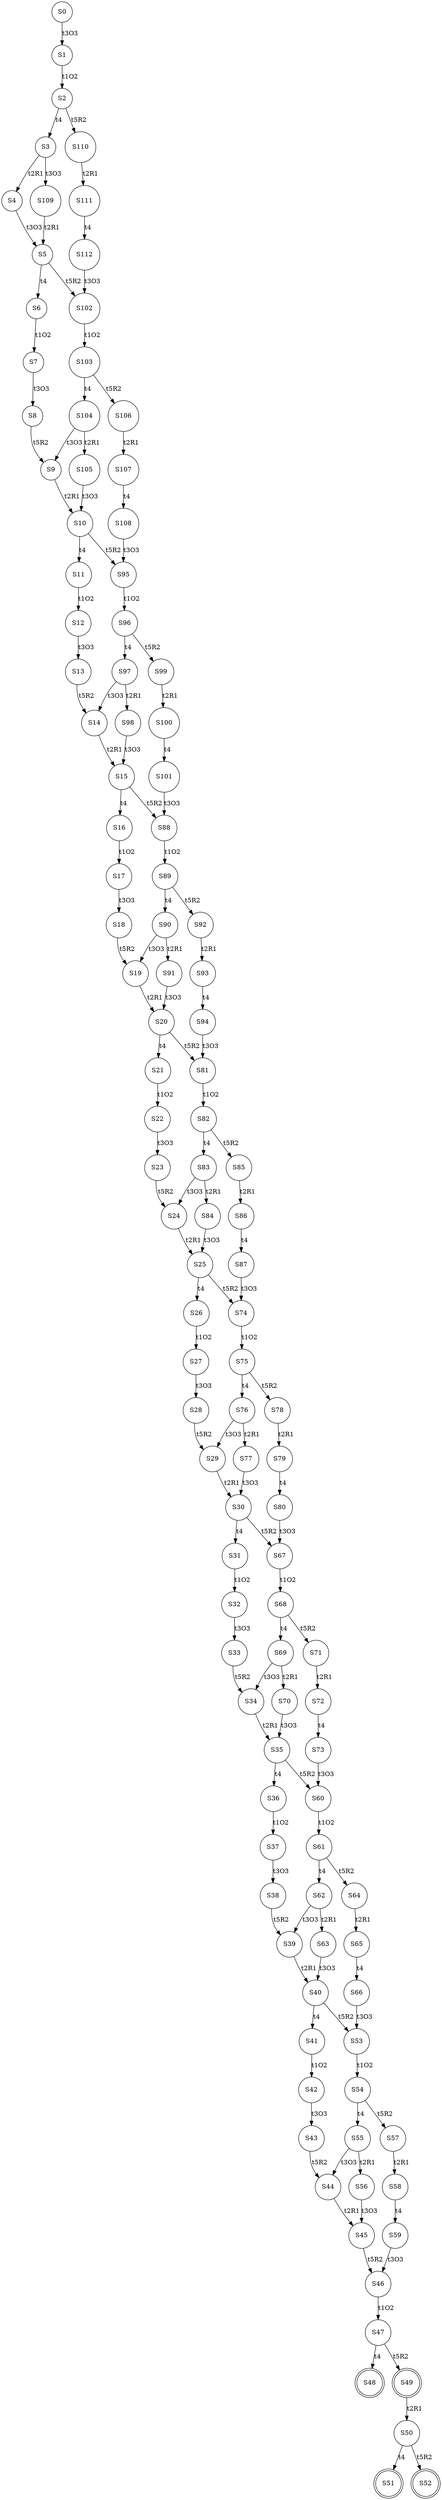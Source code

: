 digraph SCe {
node [shape=circle]; S0 ;
node [shape=circle]; S1 ;
node [shape=circle]; S2 ;
node [shape=circle]; S3 ;
node [shape=circle]; S4 ;
node [shape=circle]; S5 ;
node [shape=circle]; S6 ;
node [shape=circle]; S7 ;
node [shape=circle]; S8 ;
node [shape=circle]; S9 ;
node [shape=circle]; S10 ;
node [shape=circle]; S11 ;
node [shape=circle]; S12 ;
node [shape=circle]; S13 ;
node [shape=circle]; S14 ;
node [shape=circle]; S15 ;
node [shape=circle]; S16 ;
node [shape=circle]; S17 ;
node [shape=circle]; S18 ;
node [shape=circle]; S19 ;
node [shape=circle]; S20 ;
node [shape=circle]; S21 ;
node [shape=circle]; S22 ;
node [shape=circle]; S23 ;
node [shape=circle]; S24 ;
node [shape=circle]; S25 ;
node [shape=circle]; S26 ;
node [shape=circle]; S27 ;
node [shape=circle]; S28 ;
node [shape=circle]; S29 ;
node [shape=circle]; S30 ;
node [shape=circle]; S31 ;
node [shape=circle]; S32 ;
node [shape=circle]; S33 ;
node [shape=circle]; S34 ;
node [shape=circle]; S35 ;
node [shape=circle]; S36 ;
node [shape=circle]; S37 ;
node [shape=circle]; S38 ;
node [shape=circle]; S39 ;
node [shape=circle]; S40 ;
node [shape=circle]; S41 ;
node [shape=circle]; S42 ;
node [shape=circle]; S43 ;
node [shape=circle]; S44 ;
node [shape=circle]; S45 ;
node [shape=circle]; S46 ;
node [shape=circle]; S47 ;
node [shape=doublecircle]; S48 ;
node [shape=doublecircle]; S49 ;
node [shape=circle]; S50 ;
node [shape=doublecircle]; S51 ;
node [shape=doublecircle]; S52 ;
node [shape=circle]; S53 ;
node [shape=circle]; S54 ;
node [shape=circle]; S55 ;
node [shape=circle]; S56 ;
node [shape=circle]; S57 ;
node [shape=circle]; S58 ;
node [shape=circle]; S59 ;
node [shape=circle]; S60 ;
node [shape=circle]; S61 ;
node [shape=circle]; S62 ;
node [shape=circle]; S63 ;
node [shape=circle]; S64 ;
node [shape=circle]; S65 ;
node [shape=circle]; S66 ;
node [shape=circle]; S67 ;
node [shape=circle]; S68 ;
node [shape=circle]; S69 ;
node [shape=circle]; S70 ;
node [shape=circle]; S71 ;
node [shape=circle]; S72 ;
node [shape=circle]; S73 ;
node [shape=circle]; S74 ;
node [shape=circle]; S75 ;
node [shape=circle]; S76 ;
node [shape=circle]; S77 ;
node [shape=circle]; S78 ;
node [shape=circle]; S79 ;
node [shape=circle]; S80 ;
node [shape=circle]; S81 ;
node [shape=circle]; S82 ;
node [shape=circle]; S83 ;
node [shape=circle]; S84 ;
node [shape=circle]; S85 ;
node [shape=circle]; S86 ;
node [shape=circle]; S87 ;
node [shape=circle]; S88 ;
node [shape=circle]; S89 ;
node [shape=circle]; S90 ;
node [shape=circle]; S91 ;
node [shape=circle]; S92 ;
node [shape=circle]; S93 ;
node [shape=circle]; S94 ;
node [shape=circle]; S95 ;
node [shape=circle]; S96 ;
node [shape=circle]; S97 ;
node [shape=circle]; S98 ;
node [shape=circle]; S99 ;
node [shape=circle]; S100 ;
node [shape=circle]; S101 ;
node [shape=circle]; S102 ;
node [shape=circle]; S103 ;
node [shape=circle]; S104 ;
node [shape=circle]; S105 ;
node [shape=circle]; S106 ;
node [shape=circle]; S107 ;
node [shape=circle]; S108 ;
node [shape=circle]; S109 ;
node [shape=circle]; S110 ;
node [shape=circle]; S111 ;
node [shape=circle]; S112 ;
S0 -> S1 [label=t3O3]
S1 -> S2 [label=t1O2]
S2 -> S3 [label=t4]
S3 -> S4 [label=t2R1]
S4 -> S5 [label=t3O3]
S5 -> S6 [label=t4]
S6 -> S7 [label=t1O2]
S7 -> S8 [label=t3O3]
S8 -> S9 [label=t5R2]
S9 -> S10 [label=t2R1]
S10 -> S11 [label=t4]
S11 -> S12 [label=t1O2]
S12 -> S13 [label=t3O3]
S13 -> S14 [label=t5R2]
S14 -> S15 [label=t2R1]
S15 -> S16 [label=t4]
S16 -> S17 [label=t1O2]
S17 -> S18 [label=t3O3]
S18 -> S19 [label=t5R2]
S19 -> S20 [label=t2R1]
S20 -> S21 [label=t4]
S21 -> S22 [label=t1O2]
S22 -> S23 [label=t3O3]
S23 -> S24 [label=t5R2]
S24 -> S25 [label=t2R1]
S25 -> S26 [label=t4]
S26 -> S27 [label=t1O2]
S27 -> S28 [label=t3O3]
S28 -> S29 [label=t5R2]
S29 -> S30 [label=t2R1]
S30 -> S31 [label=t4]
S31 -> S32 [label=t1O2]
S32 -> S33 [label=t3O3]
S33 -> S34 [label=t5R2]
S34 -> S35 [label=t2R1]
S35 -> S36 [label=t4]
S36 -> S37 [label=t1O2]
S37 -> S38 [label=t3O3]
S38 -> S39 [label=t5R2]
S39 -> S40 [label=t2R1]
S40 -> S41 [label=t4]
S41 -> S42 [label=t1O2]
S42 -> S43 [label=t3O3]
S43 -> S44 [label=t5R2]
S44 -> S45 [label=t2R1]
S45 -> S46 [label=t5R2]
S46 -> S47 [label=t1O2]
S47 -> S48 [label=t4]
S47 -> S49 [label=t5R2]
S49 -> S50 [label=t2R1]
S50 -> S51 [label=t4]
S50 -> S52 [label=t5R2]
S40 -> S53 [label=t5R2]
S53 -> S54 [label=t1O2]
S54 -> S55 [label=t4]
S55 -> S56 [label=t2R1]
S56 -> S45 [label=t3O3]
S55 -> S44 [label=t3O3]
S54 -> S57 [label=t5R2]
S57 -> S58 [label=t2R1]
S58 -> S59 [label=t4]
S59 -> S46 [label=t3O3]
S35 -> S60 [label=t5R2]
S60 -> S61 [label=t1O2]
S61 -> S62 [label=t4]
S62 -> S63 [label=t2R1]
S63 -> S40 [label=t3O3]
S62 -> S39 [label=t3O3]
S61 -> S64 [label=t5R2]
S64 -> S65 [label=t2R1]
S65 -> S66 [label=t4]
S66 -> S53 [label=t3O3]
S30 -> S67 [label=t5R2]
S67 -> S68 [label=t1O2]
S68 -> S69 [label=t4]
S69 -> S70 [label=t2R1]
S70 -> S35 [label=t3O3]
S69 -> S34 [label=t3O3]
S68 -> S71 [label=t5R2]
S71 -> S72 [label=t2R1]
S72 -> S73 [label=t4]
S73 -> S60 [label=t3O3]
S25 -> S74 [label=t5R2]
S74 -> S75 [label=t1O2]
S75 -> S76 [label=t4]
S76 -> S77 [label=t2R1]
S77 -> S30 [label=t3O3]
S76 -> S29 [label=t3O3]
S75 -> S78 [label=t5R2]
S78 -> S79 [label=t2R1]
S79 -> S80 [label=t4]
S80 -> S67 [label=t3O3]
S20 -> S81 [label=t5R2]
S81 -> S82 [label=t1O2]
S82 -> S83 [label=t4]
S83 -> S84 [label=t2R1]
S84 -> S25 [label=t3O3]
S83 -> S24 [label=t3O3]
S82 -> S85 [label=t5R2]
S85 -> S86 [label=t2R1]
S86 -> S87 [label=t4]
S87 -> S74 [label=t3O3]
S15 -> S88 [label=t5R2]
S88 -> S89 [label=t1O2]
S89 -> S90 [label=t4]
S90 -> S91 [label=t2R1]
S91 -> S20 [label=t3O3]
S90 -> S19 [label=t3O3]
S89 -> S92 [label=t5R2]
S92 -> S93 [label=t2R1]
S93 -> S94 [label=t4]
S94 -> S81 [label=t3O3]
S10 -> S95 [label=t5R2]
S95 -> S96 [label=t1O2]
S96 -> S97 [label=t4]
S97 -> S98 [label=t2R1]
S98 -> S15 [label=t3O3]
S97 -> S14 [label=t3O3]
S96 -> S99 [label=t5R2]
S99 -> S100 [label=t2R1]
S100 -> S101 [label=t4]
S101 -> S88 [label=t3O3]
S5 -> S102 [label=t5R2]
S102 -> S103 [label=t1O2]
S103 -> S104 [label=t4]
S104 -> S105 [label=t2R1]
S105 -> S10 [label=t3O3]
S104 -> S9 [label=t3O3]
S103 -> S106 [label=t5R2]
S106 -> S107 [label=t2R1]
S107 -> S108 [label=t4]
S108 -> S95 [label=t3O3]
S3 -> S109 [label=t3O3]
S109 -> S5 [label=t2R1]
S2 -> S110 [label=t5R2]
S110 -> S111 [label=t2R1]
S111 -> S112 [label=t4]
S112 -> S102 [label=t3O3]
}